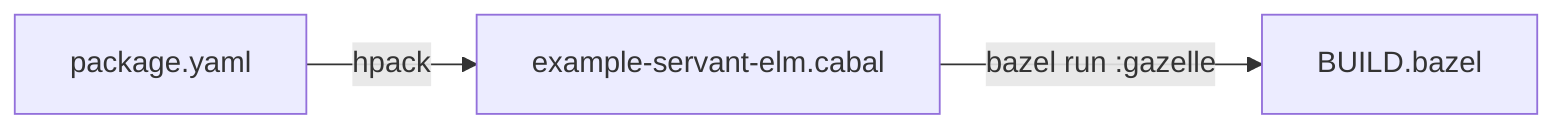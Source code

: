 flowchart LR
    A[package.yaml] -- hpack --> B[example-servant-elm.cabal]
    B -- bazel run :gazelle --> C[BUILD.bazel]